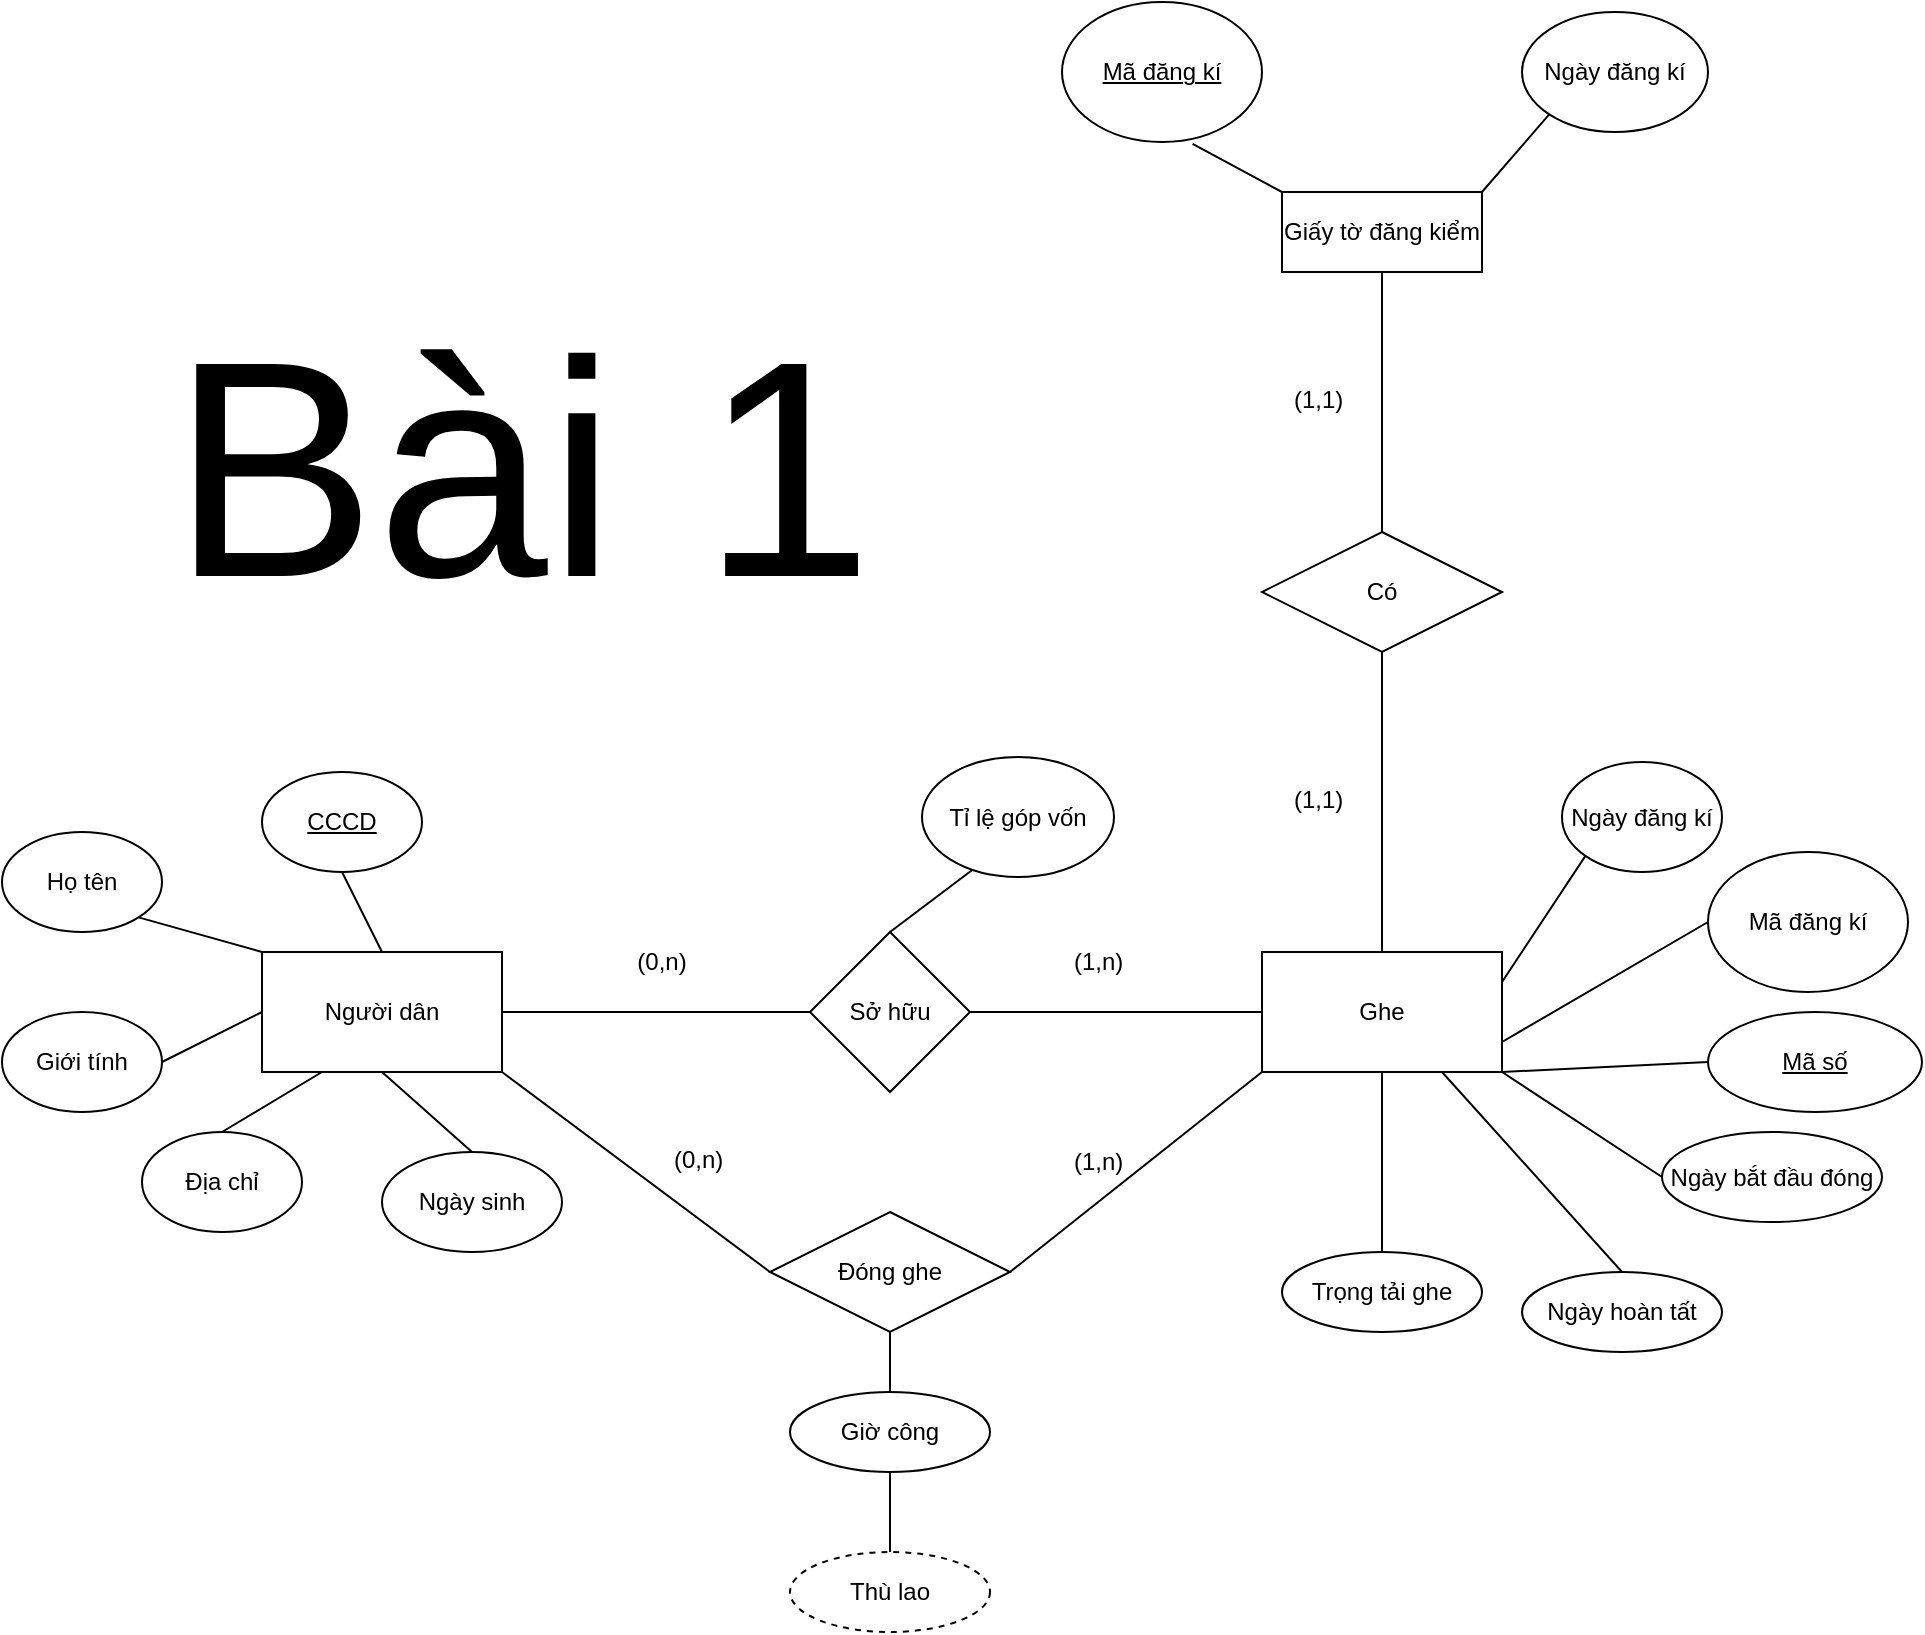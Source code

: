 <mxfile version="26.1.0" pages="3">
  <diagram name="Trang-1" id="PmQchE1zpCrBRCnB8a0Q">
    <mxGraphModel dx="2212" dy="2007" grid="1" gridSize="10" guides="1" tooltips="1" connect="1" arrows="1" fold="1" page="1" pageScale="1" pageWidth="827" pageHeight="1169" math="0" shadow="0">
      <root>
        <mxCell id="0" />
        <mxCell id="1" parent="0" />
        <mxCell id="zlSav1S6RH9fUCJDbTSG-1" value="Người dân" style="rounded=0;whiteSpace=wrap;html=1;" parent="1" vertex="1">
          <mxGeometry x="100" y="100" width="120" height="60" as="geometry" />
        </mxCell>
        <mxCell id="zlSav1S6RH9fUCJDbTSG-2" value="Ghe" style="rounded=0;whiteSpace=wrap;html=1;" parent="1" vertex="1">
          <mxGeometry x="600" y="100" width="120" height="60" as="geometry" />
        </mxCell>
        <mxCell id="zlSav1S6RH9fUCJDbTSG-3" value="Sở hữu" style="rhombus;whiteSpace=wrap;html=1;" parent="1" vertex="1">
          <mxGeometry x="374" y="90" width="80" height="80" as="geometry" />
        </mxCell>
        <mxCell id="zlSav1S6RH9fUCJDbTSG-4" value="" style="endArrow=none;html=1;rounded=0;exitX=1;exitY=0.5;exitDx=0;exitDy=0;entryX=0;entryY=0.5;entryDx=0;entryDy=0;" parent="1" source="zlSav1S6RH9fUCJDbTSG-1" target="zlSav1S6RH9fUCJDbTSG-3" edge="1">
          <mxGeometry width="50" height="50" relative="1" as="geometry">
            <mxPoint x="390" y="390" as="sourcePoint" />
            <mxPoint x="440" y="340" as="targetPoint" />
            <Array as="points">
              <mxPoint x="300" y="130" />
            </Array>
          </mxGeometry>
        </mxCell>
        <mxCell id="zlSav1S6RH9fUCJDbTSG-5" value="" style="endArrow=none;html=1;rounded=0;exitX=1;exitY=0.5;exitDx=0;exitDy=0;entryX=0;entryY=0.5;entryDx=0;entryDy=0;" parent="1" source="zlSav1S6RH9fUCJDbTSG-3" target="zlSav1S6RH9fUCJDbTSG-2" edge="1">
          <mxGeometry width="50" height="50" relative="1" as="geometry">
            <mxPoint x="390" y="390" as="sourcePoint" />
            <mxPoint x="440" y="340" as="targetPoint" />
          </mxGeometry>
        </mxCell>
        <mxCell id="zlSav1S6RH9fUCJDbTSG-6" value="(0,n)" style="text;html=1;align=center;verticalAlign=middle;whiteSpace=wrap;rounded=0;" parent="1" vertex="1">
          <mxGeometry x="270" y="90" width="60" height="30" as="geometry" />
        </mxCell>
        <mxCell id="zlSav1S6RH9fUCJDbTSG-7" value="(1,n)" style="text;strokeColor=none;fillColor=none;align=left;verticalAlign=middle;spacingLeft=4;spacingRight=4;overflow=hidden;points=[[0,0.5],[1,0.5]];portConstraint=eastwest;rotatable=0;whiteSpace=wrap;html=1;" parent="1" vertex="1">
          <mxGeometry x="500" y="90" width="40" height="30" as="geometry" />
        </mxCell>
        <mxCell id="Y2AUSc4ktDefk7IcJ-rY-1" value="Tỉ lệ góp vốn" style="ellipse;whiteSpace=wrap;html=1;" vertex="1" parent="1">
          <mxGeometry x="430" y="2.5" width="96" height="60" as="geometry" />
        </mxCell>
        <mxCell id="Y2AUSc4ktDefk7IcJ-rY-2" value="" style="endArrow=none;html=1;rounded=0;exitX=0.5;exitY=0;exitDx=0;exitDy=0;entryX=0.26;entryY=0.944;entryDx=0;entryDy=0;entryPerimeter=0;" edge="1" parent="1" source="zlSav1S6RH9fUCJDbTSG-3" target="Y2AUSc4ktDefk7IcJ-rY-1">
          <mxGeometry width="50" height="50" relative="1" as="geometry">
            <mxPoint x="390" y="190" as="sourcePoint" />
            <mxPoint x="440" y="140" as="targetPoint" />
          </mxGeometry>
        </mxCell>
        <mxCell id="Y2AUSc4ktDefk7IcJ-rY-3" value="&lt;u&gt;CCCD&lt;/u&gt;" style="ellipse;whiteSpace=wrap;html=1;" vertex="1" parent="1">
          <mxGeometry x="100" y="10" width="80" height="50" as="geometry" />
        </mxCell>
        <mxCell id="Y2AUSc4ktDefk7IcJ-rY-4" value="Họ tên" style="ellipse;whiteSpace=wrap;html=1;" vertex="1" parent="1">
          <mxGeometry x="-30" y="40" width="80" height="50" as="geometry" />
        </mxCell>
        <mxCell id="Y2AUSc4ktDefk7IcJ-rY-5" value="Giới tính" style="ellipse;whiteSpace=wrap;html=1;" vertex="1" parent="1">
          <mxGeometry x="-30" y="130" width="80" height="50" as="geometry" />
        </mxCell>
        <mxCell id="Y2AUSc4ktDefk7IcJ-rY-6" value="Địa chỉ" style="ellipse;whiteSpace=wrap;html=1;" vertex="1" parent="1">
          <mxGeometry x="40" y="190" width="80" height="50" as="geometry" />
        </mxCell>
        <mxCell id="Y2AUSc4ktDefk7IcJ-rY-7" value="Ngày sinh" style="ellipse;whiteSpace=wrap;html=1;" vertex="1" parent="1">
          <mxGeometry x="160" y="200" width="90" height="50" as="geometry" />
        </mxCell>
        <mxCell id="Y2AUSc4ktDefk7IcJ-rY-11" value="" style="endArrow=none;html=1;rounded=0;exitX=0.5;exitY=0;exitDx=0;exitDy=0;entryX=0.5;entryY=1;entryDx=0;entryDy=0;" edge="1" parent="1" source="Y2AUSc4ktDefk7IcJ-rY-7" target="zlSav1S6RH9fUCJDbTSG-1">
          <mxGeometry width="50" height="50" relative="1" as="geometry">
            <mxPoint x="390" y="190" as="sourcePoint" />
            <mxPoint x="440" y="140" as="targetPoint" />
          </mxGeometry>
        </mxCell>
        <mxCell id="Y2AUSc4ktDefk7IcJ-rY-12" value="" style="endArrow=none;html=1;rounded=0;exitX=0.5;exitY=0;exitDx=0;exitDy=0;entryX=0.25;entryY=1;entryDx=0;entryDy=0;" edge="1" parent="1" source="Y2AUSc4ktDefk7IcJ-rY-6" target="zlSav1S6RH9fUCJDbTSG-1">
          <mxGeometry width="50" height="50" relative="1" as="geometry">
            <mxPoint x="390" y="190" as="sourcePoint" />
            <mxPoint x="440" y="140" as="targetPoint" />
          </mxGeometry>
        </mxCell>
        <mxCell id="Y2AUSc4ktDefk7IcJ-rY-13" value="" style="endArrow=none;html=1;rounded=0;exitX=1;exitY=0.5;exitDx=0;exitDy=0;entryX=0;entryY=0.5;entryDx=0;entryDy=0;" edge="1" parent="1" source="Y2AUSc4ktDefk7IcJ-rY-5" target="zlSav1S6RH9fUCJDbTSG-1">
          <mxGeometry width="50" height="50" relative="1" as="geometry">
            <mxPoint x="390" y="190" as="sourcePoint" />
            <mxPoint x="440" y="140" as="targetPoint" />
          </mxGeometry>
        </mxCell>
        <mxCell id="Y2AUSc4ktDefk7IcJ-rY-14" value="" style="endArrow=none;html=1;rounded=0;exitX=1;exitY=1;exitDx=0;exitDy=0;entryX=0;entryY=0;entryDx=0;entryDy=0;" edge="1" parent="1" source="Y2AUSc4ktDefk7IcJ-rY-4" target="zlSav1S6RH9fUCJDbTSG-1">
          <mxGeometry width="50" height="50" relative="1" as="geometry">
            <mxPoint x="390" y="190" as="sourcePoint" />
            <mxPoint x="440" y="140" as="targetPoint" />
          </mxGeometry>
        </mxCell>
        <mxCell id="Y2AUSc4ktDefk7IcJ-rY-15" value="" style="endArrow=none;html=1;rounded=0;exitX=0.5;exitY=1;exitDx=0;exitDy=0;entryX=0.5;entryY=0;entryDx=0;entryDy=0;" edge="1" parent="1" source="Y2AUSc4ktDefk7IcJ-rY-3" target="zlSav1S6RH9fUCJDbTSG-1">
          <mxGeometry width="50" height="50" relative="1" as="geometry">
            <mxPoint x="390" y="190" as="sourcePoint" />
            <mxPoint x="440" y="140" as="targetPoint" />
          </mxGeometry>
        </mxCell>
        <mxCell id="Y2AUSc4ktDefk7IcJ-rY-18" value="" style="endArrow=none;html=1;rounded=0;exitX=0.5;exitY=0;exitDx=0;exitDy=0;" edge="1" parent="1" source="zlSav1S6RH9fUCJDbTSG-2">
          <mxGeometry width="50" height="50" relative="1" as="geometry">
            <mxPoint x="370" y="100" as="sourcePoint" />
            <mxPoint x="660" y="-70" as="targetPoint" />
            <Array as="points" />
          </mxGeometry>
        </mxCell>
        <mxCell id="Y2AUSc4ktDefk7IcJ-rY-19" value="Mã đăng kí" style="ellipse;whiteSpace=wrap;html=1;" vertex="1" parent="1">
          <mxGeometry x="823" y="50" width="100" height="70" as="geometry" />
        </mxCell>
        <mxCell id="Y2AUSc4ktDefk7IcJ-rY-20" value="" style="endArrow=none;html=1;rounded=0;entryX=0;entryY=0.5;entryDx=0;entryDy=0;exitX=1;exitY=0.75;exitDx=0;exitDy=0;" edge="1" parent="1" source="zlSav1S6RH9fUCJDbTSG-2" target="Y2AUSc4ktDefk7IcJ-rY-19">
          <mxGeometry width="50" height="50" relative="1" as="geometry">
            <mxPoint x="710" y="-130" as="sourcePoint" />
            <mxPoint x="420" y="50" as="targetPoint" />
          </mxGeometry>
        </mxCell>
        <mxCell id="Y2AUSc4ktDefk7IcJ-rY-21" value="Ngày đăng kí" style="ellipse;whiteSpace=wrap;html=1;" vertex="1" parent="1">
          <mxGeometry x="750" y="5" width="80" height="55" as="geometry" />
        </mxCell>
        <mxCell id="Y2AUSc4ktDefk7IcJ-rY-22" value="" style="endArrow=none;html=1;rounded=0;exitX=0;exitY=1;exitDx=0;exitDy=0;entryX=1;entryY=0.25;entryDx=0;entryDy=0;" edge="1" parent="1" source="Y2AUSc4ktDefk7IcJ-rY-21" target="zlSav1S6RH9fUCJDbTSG-2">
          <mxGeometry width="50" height="50" relative="1" as="geometry">
            <mxPoint x="370" y="100" as="sourcePoint" />
            <mxPoint x="685.5" y="-153.34" as="targetPoint" />
          </mxGeometry>
        </mxCell>
        <mxCell id="Y2AUSc4ktDefk7IcJ-rY-23" value="Có" style="shape=rhombus;perimeter=rhombusPerimeter;whiteSpace=wrap;html=1;align=center;" vertex="1" parent="1">
          <mxGeometry x="600" y="-110" width="120" height="60" as="geometry" />
        </mxCell>
        <mxCell id="Y2AUSc4ktDefk7IcJ-rY-24" value="Giấy tờ đăng kiểm" style="whiteSpace=wrap;html=1;align=center;" vertex="1" parent="1">
          <mxGeometry x="610" y="-280" width="100" height="40" as="geometry" />
        </mxCell>
        <mxCell id="Y2AUSc4ktDefk7IcJ-rY-25" value="" style="endArrow=none;html=1;rounded=0;entryX=0.5;entryY=0;entryDx=0;entryDy=0;exitX=0.5;exitY=1;exitDx=0;exitDy=0;" edge="1" parent="1" source="Y2AUSc4ktDefk7IcJ-rY-24" target="Y2AUSc4ktDefk7IcJ-rY-23">
          <mxGeometry relative="1" as="geometry">
            <mxPoint x="580" y="-180" as="sourcePoint" />
            <mxPoint x="740" y="-180" as="targetPoint" />
          </mxGeometry>
        </mxCell>
        <mxCell id="Y2AUSc4ktDefk7IcJ-rY-26" value="(1,1)&lt;div&gt;&lt;br&gt;&lt;/div&gt;" style="text;strokeColor=none;fillColor=none;spacingLeft=4;spacingRight=4;overflow=hidden;rotatable=0;points=[[0,0.5],[1,0.5]];portConstraint=eastwest;fontSize=12;whiteSpace=wrap;html=1;" vertex="1" parent="1">
          <mxGeometry x="610" y="10" width="40" height="30" as="geometry" />
        </mxCell>
        <mxCell id="Y2AUSc4ktDefk7IcJ-rY-27" value="(1,1)&lt;div&gt;&lt;br&gt;&lt;/div&gt;" style="text;strokeColor=none;fillColor=none;spacingLeft=4;spacingRight=4;overflow=hidden;rotatable=0;points=[[0,0.5],[1,0.5]];portConstraint=eastwest;fontSize=12;whiteSpace=wrap;html=1;" vertex="1" parent="1">
          <mxGeometry x="610" y="-190" width="40" height="30" as="geometry" />
        </mxCell>
        <mxCell id="Y2AUSc4ktDefk7IcJ-rY-28" value="Ngày đăng kí" style="ellipse;whiteSpace=wrap;html=1;" vertex="1" parent="1">
          <mxGeometry x="730" y="-370" width="93" height="60" as="geometry" />
        </mxCell>
        <mxCell id="Y2AUSc4ktDefk7IcJ-rY-29" value="&lt;u&gt;Mã đăng kí&lt;/u&gt;" style="ellipse;whiteSpace=wrap;html=1;" vertex="1" parent="1">
          <mxGeometry x="500" y="-375" width="100" height="70" as="geometry" />
        </mxCell>
        <mxCell id="Y2AUSc4ktDefk7IcJ-rY-30" value="" style="endArrow=none;html=1;rounded=0;exitX=0.653;exitY=1.014;exitDx=0;exitDy=0;exitPerimeter=0;entryX=0;entryY=0;entryDx=0;entryDy=0;" edge="1" parent="1" source="Y2AUSc4ktDefk7IcJ-rY-29" target="Y2AUSc4ktDefk7IcJ-rY-24">
          <mxGeometry relative="1" as="geometry">
            <mxPoint x="310" y="-30" as="sourcePoint" />
            <mxPoint x="470" y="-30" as="targetPoint" />
          </mxGeometry>
        </mxCell>
        <mxCell id="Y2AUSc4ktDefk7IcJ-rY-31" value="" style="endArrow=none;html=1;rounded=0;exitX=0;exitY=1;exitDx=0;exitDy=0;entryX=1;entryY=0;entryDx=0;entryDy=0;" edge="1" parent="1" source="Y2AUSc4ktDefk7IcJ-rY-28" target="Y2AUSc4ktDefk7IcJ-rY-24">
          <mxGeometry relative="1" as="geometry">
            <mxPoint x="310" y="-30" as="sourcePoint" />
            <mxPoint x="470" y="-30" as="targetPoint" />
          </mxGeometry>
        </mxCell>
        <mxCell id="Y2AUSc4ktDefk7IcJ-rY-32" value="Mã số" style="ellipse;whiteSpace=wrap;html=1;align=center;fontStyle=4;" vertex="1" parent="1">
          <mxGeometry x="823" y="130" width="107" height="50" as="geometry" />
        </mxCell>
        <mxCell id="Y2AUSc4ktDefk7IcJ-rY-33" value="" style="endArrow=none;html=1;rounded=0;exitX=1;exitY=1;exitDx=0;exitDy=0;entryX=0;entryY=0.5;entryDx=0;entryDy=0;" edge="1" parent="1" source="zlSav1S6RH9fUCJDbTSG-2" target="Y2AUSc4ktDefk7IcJ-rY-32">
          <mxGeometry relative="1" as="geometry">
            <mxPoint x="310" y="-30" as="sourcePoint" />
            <mxPoint x="470" y="-30" as="targetPoint" />
          </mxGeometry>
        </mxCell>
        <mxCell id="Y2AUSc4ktDefk7IcJ-rY-38" value="Trọng tải ghe" style="ellipse;whiteSpace=wrap;html=1;align=center;" vertex="1" parent="1">
          <mxGeometry x="610" y="250" width="100" height="40" as="geometry" />
        </mxCell>
        <mxCell id="Y2AUSc4ktDefk7IcJ-rY-39" value="Ngày hoàn tất" style="ellipse;whiteSpace=wrap;html=1;align=center;" vertex="1" parent="1">
          <mxGeometry x="730" y="260" width="100" height="40" as="geometry" />
        </mxCell>
        <mxCell id="Y2AUSc4ktDefk7IcJ-rY-40" value="Ngày bắt đầu đóng" style="ellipse;whiteSpace=wrap;html=1;align=center;" vertex="1" parent="1">
          <mxGeometry x="800" y="190" width="110" height="45" as="geometry" />
        </mxCell>
        <mxCell id="Y2AUSc4ktDefk7IcJ-rY-41" value="" style="endArrow=none;html=1;rounded=0;entryX=0.5;entryY=0;entryDx=0;entryDy=0;exitX=0.5;exitY=1;exitDx=0;exitDy=0;" edge="1" parent="1" source="zlSav1S6RH9fUCJDbTSG-2" target="Y2AUSc4ktDefk7IcJ-rY-38">
          <mxGeometry relative="1" as="geometry">
            <mxPoint x="310" y="-30" as="sourcePoint" />
            <mxPoint x="470" y="-30" as="targetPoint" />
          </mxGeometry>
        </mxCell>
        <mxCell id="Y2AUSc4ktDefk7IcJ-rY-44" value="" style="endArrow=none;html=1;rounded=0;entryX=0.5;entryY=0;entryDx=0;entryDy=0;exitX=0.75;exitY=1;exitDx=0;exitDy=0;" edge="1" parent="1" source="zlSav1S6RH9fUCJDbTSG-2" target="Y2AUSc4ktDefk7IcJ-rY-39">
          <mxGeometry relative="1" as="geometry">
            <mxPoint x="310" y="-30" as="sourcePoint" />
            <mxPoint x="470" y="-30" as="targetPoint" />
          </mxGeometry>
        </mxCell>
        <mxCell id="Y2AUSc4ktDefk7IcJ-rY-45" value="" style="endArrow=none;html=1;rounded=0;entryX=0;entryY=0.5;entryDx=0;entryDy=0;exitX=1;exitY=1;exitDx=0;exitDy=0;" edge="1" parent="1" source="zlSav1S6RH9fUCJDbTSG-2" target="Y2AUSc4ktDefk7IcJ-rY-40">
          <mxGeometry relative="1" as="geometry">
            <mxPoint x="310" y="-30" as="sourcePoint" />
            <mxPoint x="470" y="-30" as="targetPoint" />
          </mxGeometry>
        </mxCell>
        <mxCell id="Y2AUSc4ktDefk7IcJ-rY-46" value="Đóng ghe" style="shape=rhombus;perimeter=rhombusPerimeter;whiteSpace=wrap;html=1;align=center;" vertex="1" parent="1">
          <mxGeometry x="354" y="230" width="120" height="60" as="geometry" />
        </mxCell>
        <mxCell id="Y2AUSc4ktDefk7IcJ-rY-47" value="" style="endArrow=none;html=1;rounded=0;exitX=1;exitY=1;exitDx=0;exitDy=0;entryX=0;entryY=0.5;entryDx=0;entryDy=0;" edge="1" parent="1" source="zlSav1S6RH9fUCJDbTSG-1" target="Y2AUSc4ktDefk7IcJ-rY-46">
          <mxGeometry relative="1" as="geometry">
            <mxPoint x="310" y="170" as="sourcePoint" />
            <mxPoint x="350" y="250" as="targetPoint" />
          </mxGeometry>
        </mxCell>
        <mxCell id="Y2AUSc4ktDefk7IcJ-rY-48" value="" style="endArrow=none;html=1;rounded=0;exitX=0;exitY=1;exitDx=0;exitDy=0;entryX=1;entryY=0.5;entryDx=0;entryDy=0;" edge="1" parent="1" source="zlSav1S6RH9fUCJDbTSG-2" target="Y2AUSc4ktDefk7IcJ-rY-46">
          <mxGeometry relative="1" as="geometry">
            <mxPoint x="310" y="170" as="sourcePoint" />
            <mxPoint x="470" y="170" as="targetPoint" />
          </mxGeometry>
        </mxCell>
        <mxCell id="Y2AUSc4ktDefk7IcJ-rY-49" value="(0,n)" style="text;strokeColor=none;fillColor=none;spacingLeft=4;spacingRight=4;overflow=hidden;rotatable=0;points=[[0,0.5],[1,0.5]];portConstraint=eastwest;fontSize=12;whiteSpace=wrap;html=1;" vertex="1" parent="1">
          <mxGeometry x="300" y="190" width="40" height="30" as="geometry" />
        </mxCell>
        <mxCell id="Y2AUSc4ktDefk7IcJ-rY-50" value="(1,n)" style="text;strokeColor=none;fillColor=none;align=left;verticalAlign=middle;spacingLeft=4;spacingRight=4;overflow=hidden;points=[[0,0.5],[1,0.5]];portConstraint=eastwest;rotatable=0;whiteSpace=wrap;html=1;" vertex="1" parent="1">
          <mxGeometry x="500" y="190" width="40" height="30" as="geometry" />
        </mxCell>
        <mxCell id="Y2AUSc4ktDefk7IcJ-rY-51" value="Giờ công" style="ellipse;whiteSpace=wrap;html=1;align=center;" vertex="1" parent="1">
          <mxGeometry x="364" y="320" width="100" height="40" as="geometry" />
        </mxCell>
        <mxCell id="Y2AUSc4ktDefk7IcJ-rY-52" value="Thù lao" style="ellipse;whiteSpace=wrap;html=1;align=center;dashed=1;" vertex="1" parent="1">
          <mxGeometry x="364" y="400" width="100" height="40" as="geometry" />
        </mxCell>
        <mxCell id="Y2AUSc4ktDefk7IcJ-rY-55" value="" style="endArrow=none;html=1;rounded=0;exitX=0.5;exitY=0;exitDx=0;exitDy=0;entryX=0.5;entryY=1;entryDx=0;entryDy=0;" edge="1" parent="1" source="Y2AUSc4ktDefk7IcJ-rY-51" target="Y2AUSc4ktDefk7IcJ-rY-46">
          <mxGeometry relative="1" as="geometry">
            <mxPoint x="310" y="170" as="sourcePoint" />
            <mxPoint x="470" y="170" as="targetPoint" />
          </mxGeometry>
        </mxCell>
        <mxCell id="Y2AUSc4ktDefk7IcJ-rY-56" value="" style="endArrow=none;html=1;rounded=0;exitX=0.5;exitY=0;exitDx=0;exitDy=0;entryX=0.5;entryY=1;entryDx=0;entryDy=0;" edge="1" parent="1" source="Y2AUSc4ktDefk7IcJ-rY-52" target="Y2AUSc4ktDefk7IcJ-rY-51">
          <mxGeometry relative="1" as="geometry">
            <mxPoint x="350" y="340" as="sourcePoint" />
            <mxPoint x="424" y="300" as="targetPoint" />
          </mxGeometry>
        </mxCell>
        <mxCell id="Y2AUSc4ktDefk7IcJ-rY-57" value="&lt;font style=&quot;font-size: 154px;&quot;&gt;Bài 1&lt;/font&gt;" style="text;strokeColor=none;fillColor=none;spacingLeft=4;spacingRight=4;overflow=hidden;rotatable=0;points=[[0,0.5],[1,0.5]];portConstraint=eastwest;fontSize=12;whiteSpace=wrap;html=1;align=center;" vertex="1" parent="1">
          <mxGeometry x="40" y="-240" width="380" height="225" as="geometry" />
        </mxCell>
      </root>
    </mxGraphModel>
  </diagram>
  <diagram id="57cGxUQqDBppdS14WyBk" name="Trang-2">
    <mxGraphModel dx="2508" dy="1017" grid="1" gridSize="10" guides="1" tooltips="1" connect="1" arrows="1" fold="1" page="1" pageScale="1" pageWidth="827" pageHeight="1169" math="0" shadow="0">
      <root>
        <mxCell id="0" />
        <mxCell id="1" parent="0" />
        <mxCell id="91CYWaT7WD4N-MGrGYJq-1" value="&lt;font style=&quot;font-size: 154px;&quot;&gt;Bài 2&lt;/font&gt;&lt;div&gt;&lt;font style=&quot;font-size: 154px;&quot;&gt;&lt;br&gt;&lt;/font&gt;&lt;/div&gt;" style="text;strokeColor=none;fillColor=none;spacingLeft=4;spacingRight=4;overflow=hidden;rotatable=0;points=[[0,0.5],[1,0.5]];portConstraint=eastwest;fontSize=12;whiteSpace=wrap;html=1;align=center;" vertex="1" parent="1">
          <mxGeometry x="70" y="205" width="380" height="225" as="geometry" />
        </mxCell>
        <mxCell id="91CYWaT7WD4N-MGrGYJq-2" value="Chuyên khoa" style="whiteSpace=wrap;html=1;align=center;" vertex="1" parent="1">
          <mxGeometry x="70" y="530" width="100" height="40" as="geometry" />
        </mxCell>
        <mxCell id="91CYWaT7WD4N-MGrGYJq-5" value="Mã" style="ellipse;whiteSpace=wrap;html=1;align=center;fontStyle=4;" vertex="1" parent="1">
          <mxGeometry x="90" y="430" width="100" height="40" as="geometry" />
        </mxCell>
        <mxCell id="91CYWaT7WD4N-MGrGYJq-7" value="Tên chuyên khoa" style="ellipse;whiteSpace=wrap;html=1;align=center;" vertex="1" parent="1">
          <mxGeometry x="-50" y="490" width="100" height="40" as="geometry" />
        </mxCell>
        <mxCell id="91CYWaT7WD4N-MGrGYJq-8" value="" style="endArrow=none;html=1;rounded=0;entryX=0;entryY=0;entryDx=0;entryDy=0;exitX=1;exitY=0.5;exitDx=0;exitDy=0;" edge="1" parent="1" source="91CYWaT7WD4N-MGrGYJq-7" target="91CYWaT7WD4N-MGrGYJq-2">
          <mxGeometry relative="1" as="geometry">
            <mxPoint x="330" y="560" as="sourcePoint" />
            <mxPoint x="490" y="560" as="targetPoint" />
          </mxGeometry>
        </mxCell>
        <mxCell id="91CYWaT7WD4N-MGrGYJq-9" value="" style="endArrow=none;html=1;rounded=0;exitX=0.5;exitY=1;exitDx=0;exitDy=0;entryX=0.5;entryY=0;entryDx=0;entryDy=0;" edge="1" parent="1" source="91CYWaT7WD4N-MGrGYJq-5" target="91CYWaT7WD4N-MGrGYJq-2">
          <mxGeometry relative="1" as="geometry">
            <mxPoint x="330" y="560" as="sourcePoint" />
            <mxPoint x="490" y="560" as="targetPoint" />
          </mxGeometry>
        </mxCell>
        <mxCell id="91CYWaT7WD4N-MGrGYJq-10" value="" style="endArrow=none;html=1;rounded=0;exitX=1;exitY=0;exitDx=0;exitDy=0;entryX=0;entryY=1;entryDx=0;entryDy=0;" edge="1" parent="1" source="91CYWaT7WD4N-MGrGYJq-6" target="91CYWaT7WD4N-MGrGYJq-2">
          <mxGeometry relative="1" as="geometry">
            <mxPoint x="330" y="560" as="sourcePoint" />
            <mxPoint x="490" y="560" as="targetPoint" />
          </mxGeometry>
        </mxCell>
        <mxCell id="91CYWaT7WD4N-MGrGYJq-11" value="Làm việc" style="shape=rhombus;perimeter=rhombusPerimeter;whiteSpace=wrap;html=1;align=center;" vertex="1" parent="1">
          <mxGeometry x="310" y="520" width="120" height="60" as="geometry" />
        </mxCell>
        <mxCell id="91CYWaT7WD4N-MGrGYJq-12" value="Bác sĩ" style="whiteSpace=wrap;html=1;align=center;" vertex="1" parent="1">
          <mxGeometry x="560" y="530" width="100" height="40" as="geometry" />
        </mxCell>
        <mxCell id="91CYWaT7WD4N-MGrGYJq-13" value="" style="endArrow=none;html=1;rounded=0;exitX=1;exitY=0.5;exitDx=0;exitDy=0;entryX=0;entryY=0.5;entryDx=0;entryDy=0;" edge="1" parent="1" source="91CYWaT7WD4N-MGrGYJq-2" target="91CYWaT7WD4N-MGrGYJq-11">
          <mxGeometry relative="1" as="geometry">
            <mxPoint x="330" y="560" as="sourcePoint" />
            <mxPoint x="490" y="560" as="targetPoint" />
          </mxGeometry>
        </mxCell>
        <mxCell id="91CYWaT7WD4N-MGrGYJq-14" value="" style="endArrow=none;html=1;rounded=0;exitX=1;exitY=0.5;exitDx=0;exitDy=0;entryX=0;entryY=0.5;entryDx=0;entryDy=0;" edge="1" parent="1" source="91CYWaT7WD4N-MGrGYJq-11" target="91CYWaT7WD4N-MGrGYJq-12">
          <mxGeometry relative="1" as="geometry">
            <mxPoint x="330" y="560" as="sourcePoint" />
            <mxPoint x="490" y="560" as="targetPoint" />
          </mxGeometry>
        </mxCell>
        <mxCell id="91CYWaT7WD4N-MGrGYJq-15" value="(1,1)&lt;div&gt;&lt;br&gt;&lt;/div&gt;" style="text;strokeColor=none;fillColor=none;spacingLeft=4;spacingRight=4;overflow=hidden;rotatable=0;points=[[0,0.5],[1,0.5]];portConstraint=eastwest;fontSize=12;whiteSpace=wrap;html=1;" vertex="1" parent="1">
          <mxGeometry x="220" y="520" width="40" height="30" as="geometry" />
        </mxCell>
        <mxCell id="91CYWaT7WD4N-MGrGYJq-16" value="(1,n)" style="text;strokeColor=none;fillColor=none;spacingLeft=4;spacingRight=4;overflow=hidden;rotatable=0;points=[[0,0.5],[1,0.5]];portConstraint=eastwest;fontSize=12;whiteSpace=wrap;html=1;" vertex="1" parent="1">
          <mxGeometry x="470" y="520" width="40" height="30" as="geometry" />
        </mxCell>
        <mxCell id="91CYWaT7WD4N-MGrGYJq-17" value="Mã bác sĩ" style="ellipse;whiteSpace=wrap;html=1;align=center;fontStyle=4;" vertex="1" parent="1">
          <mxGeometry x="530" y="420" width="100" height="40" as="geometry" />
        </mxCell>
        <mxCell id="91CYWaT7WD4N-MGrGYJq-18" value="Bác sĩ trưởng" style="ellipse;whiteSpace=wrap;html=1;align=center;" vertex="1" parent="1">
          <mxGeometry x="420" y="440" width="100" height="40" as="geometry" />
        </mxCell>
        <mxCell id="91CYWaT7WD4N-MGrGYJq-19" value="Số năm thăm niên" style="ellipse;whiteSpace=wrap;html=1;align=center;" vertex="1" parent="1">
          <mxGeometry x="725" y="580" width="110" height="40" as="geometry" />
        </mxCell>
        <mxCell id="91CYWaT7WD4N-MGrGYJq-20" value="Năm bắt đầu làm" style="ellipse;whiteSpace=wrap;html=1;align=center;" vertex="1" parent="1">
          <mxGeometry x="740" y="515" width="100" height="40" as="geometry" />
        </mxCell>
        <mxCell id="91CYWaT7WD4N-MGrGYJq-21" value="Số điện thoại" style="ellipse;whiteSpace=wrap;html=1;align=center;" vertex="1" parent="1">
          <mxGeometry x="730" y="460" width="100" height="40" as="geometry" />
        </mxCell>
        <mxCell id="91CYWaT7WD4N-MGrGYJq-22" value="Họ tên" style="ellipse;whiteSpace=wrap;html=1;align=center;" vertex="1" parent="1">
          <mxGeometry x="640" y="420" width="100" height="40" as="geometry" />
        </mxCell>
        <mxCell id="91CYWaT7WD4N-MGrGYJq-23" value="" style="ellipse;whiteSpace=wrap;html=1;" vertex="1" parent="1">
          <mxGeometry x="-70" y="590" width="130" height="60" as="geometry" />
        </mxCell>
        <mxCell id="91CYWaT7WD4N-MGrGYJq-6" value="Danh sách các bệnh" style="ellipse;whiteSpace=wrap;html=1;align=center;" vertex="1" parent="1">
          <mxGeometry x="-65" y="595" width="120" height="50" as="geometry" />
        </mxCell>
        <mxCell id="91CYWaT7WD4N-MGrGYJq-24" value="" style="endArrow=none;html=1;rounded=0;entryX=-0.013;entryY=0.333;entryDx=0;entryDy=0;entryPerimeter=0;exitX=1;exitY=0.5;exitDx=0;exitDy=0;" edge="1" parent="1" source="91CYWaT7WD4N-MGrGYJq-12" target="91CYWaT7WD4N-MGrGYJq-20">
          <mxGeometry relative="1" as="geometry">
            <mxPoint x="330" y="560" as="sourcePoint" />
            <mxPoint x="490" y="560" as="targetPoint" />
            <Array as="points" />
          </mxGeometry>
        </mxCell>
        <mxCell id="91CYWaT7WD4N-MGrGYJq-25" value="" style="endArrow=none;html=1;rounded=0;entryX=0;entryY=0.5;entryDx=0;entryDy=0;exitX=1;exitY=0;exitDx=0;exitDy=0;" edge="1" parent="1" source="91CYWaT7WD4N-MGrGYJq-12" target="91CYWaT7WD4N-MGrGYJq-21">
          <mxGeometry relative="1" as="geometry">
            <mxPoint x="330" y="560" as="sourcePoint" />
            <mxPoint x="490" y="560" as="targetPoint" />
          </mxGeometry>
        </mxCell>
        <mxCell id="91CYWaT7WD4N-MGrGYJq-26" value="" style="endArrow=none;html=1;rounded=0;entryX=0;entryY=1;entryDx=0;entryDy=0;exitX=0.75;exitY=0;exitDx=0;exitDy=0;" edge="1" parent="1" source="91CYWaT7WD4N-MGrGYJq-12" target="91CYWaT7WD4N-MGrGYJq-22">
          <mxGeometry relative="1" as="geometry">
            <mxPoint x="330" y="560" as="sourcePoint" />
            <mxPoint x="490" y="560" as="targetPoint" />
          </mxGeometry>
        </mxCell>
        <mxCell id="91CYWaT7WD4N-MGrGYJq-27" value="" style="endArrow=none;html=1;rounded=0;entryX=0.5;entryY=1;entryDx=0;entryDy=0;" edge="1" parent="1" source="91CYWaT7WD4N-MGrGYJq-12" target="91CYWaT7WD4N-MGrGYJq-17">
          <mxGeometry relative="1" as="geometry">
            <mxPoint x="330" y="560" as="sourcePoint" />
            <mxPoint x="490" y="560" as="targetPoint" />
          </mxGeometry>
        </mxCell>
        <mxCell id="91CYWaT7WD4N-MGrGYJq-28" value="" style="endArrow=none;html=1;rounded=0;entryX=0.5;entryY=1;entryDx=0;entryDy=0;exitX=0;exitY=0;exitDx=0;exitDy=0;" edge="1" parent="1" source="91CYWaT7WD4N-MGrGYJq-12" target="91CYWaT7WD4N-MGrGYJq-18">
          <mxGeometry relative="1" as="geometry">
            <mxPoint x="330" y="560" as="sourcePoint" />
            <mxPoint x="490" y="560" as="targetPoint" />
          </mxGeometry>
        </mxCell>
        <mxCell id="91CYWaT7WD4N-MGrGYJq-29" value="" style="endArrow=none;html=1;rounded=0;entryX=0.23;entryY=0.108;entryDx=0;entryDy=0;entryPerimeter=0;exitX=1;exitY=1;exitDx=0;exitDy=0;" edge="1" parent="1" source="91CYWaT7WD4N-MGrGYJq-12" target="91CYWaT7WD4N-MGrGYJq-19">
          <mxGeometry relative="1" as="geometry">
            <mxPoint x="330" y="560" as="sourcePoint" />
            <mxPoint x="490" y="560" as="targetPoint" />
          </mxGeometry>
        </mxCell>
        <mxCell id="91CYWaT7WD4N-MGrGYJq-30" value="Bệnh nhân" style="whiteSpace=wrap;html=1;align=center;" vertex="1" parent="1">
          <mxGeometry x="90" y="830" width="100" height="40" as="geometry" />
        </mxCell>
        <mxCell id="91CYWaT7WD4N-MGrGYJq-31" value="Mã hồ sơ bệnh nhân" style="ellipse;whiteSpace=wrap;html=1;align=center;fontStyle=4;" vertex="1" parent="1">
          <mxGeometry x="40" y="730" width="120" height="60" as="geometry" />
        </mxCell>
        <mxCell id="91CYWaT7WD4N-MGrGYJq-32" value="Giới tính" style="ellipse;whiteSpace=wrap;html=1;align=center;" vertex="1" parent="1">
          <mxGeometry x="-90" y="900" width="100" height="40" as="geometry" />
        </mxCell>
        <mxCell id="91CYWaT7WD4N-MGrGYJq-33" value="Ngày sinh" style="ellipse;whiteSpace=wrap;html=1;align=center;" vertex="1" parent="1">
          <mxGeometry x="-120" y="840" width="100" height="40" as="geometry" />
        </mxCell>
        <mxCell id="91CYWaT7WD4N-MGrGYJq-34" value="Họ tên" style="ellipse;whiteSpace=wrap;html=1;align=center;" vertex="1" parent="1">
          <mxGeometry x="-70" y="780" width="100" height="40" as="geometry" />
        </mxCell>
        <mxCell id="91CYWaT7WD4N-MGrGYJq-36" value="Địa chỉ" style="ellipse;whiteSpace=wrap;html=1;align=center;" vertex="1" parent="1">
          <mxGeometry x="30" y="930" width="100" height="40" as="geometry" />
        </mxCell>
        <mxCell id="91CYWaT7WD4N-MGrGYJq-37" value="Số điện thoại" style="ellipse;shape=doubleEllipse;margin=3;whiteSpace=wrap;html=1;align=center;" vertex="1" parent="1">
          <mxGeometry x="160" y="940" width="100" height="40" as="geometry" />
        </mxCell>
        <mxCell id="91CYWaT7WD4N-MGrGYJq-38" value="" style="endArrow=none;html=1;rounded=0;entryX=0.5;entryY=0;entryDx=0;entryDy=0;exitX=1;exitY=1;exitDx=0;exitDy=0;" edge="1" parent="1" source="91CYWaT7WD4N-MGrGYJq-30" target="91CYWaT7WD4N-MGrGYJq-37">
          <mxGeometry relative="1" as="geometry">
            <mxPoint x="330" y="760" as="sourcePoint" />
            <mxPoint x="490" y="760" as="targetPoint" />
          </mxGeometry>
        </mxCell>
        <mxCell id="91CYWaT7WD4N-MGrGYJq-39" value="" style="endArrow=none;html=1;rounded=0;exitX=0.5;exitY=0;exitDx=0;exitDy=0;entryX=0.5;entryY=1;entryDx=0;entryDy=0;" edge="1" parent="1" source="91CYWaT7WD4N-MGrGYJq-36" target="91CYWaT7WD4N-MGrGYJq-30">
          <mxGeometry relative="1" as="geometry">
            <mxPoint x="330" y="760" as="sourcePoint" />
            <mxPoint x="490" y="760" as="targetPoint" />
          </mxGeometry>
        </mxCell>
        <mxCell id="91CYWaT7WD4N-MGrGYJq-40" value="" style="endArrow=none;html=1;rounded=0;exitX=1;exitY=0;exitDx=0;exitDy=0;entryX=0;entryY=1;entryDx=0;entryDy=0;" edge="1" parent="1" source="91CYWaT7WD4N-MGrGYJq-32" target="91CYWaT7WD4N-MGrGYJq-30">
          <mxGeometry relative="1" as="geometry">
            <mxPoint x="330" y="760" as="sourcePoint" />
            <mxPoint x="490" y="760" as="targetPoint" />
          </mxGeometry>
        </mxCell>
        <mxCell id="91CYWaT7WD4N-MGrGYJq-41" value="" style="endArrow=none;html=1;rounded=0;exitX=1;exitY=0.5;exitDx=0;exitDy=0;entryX=0;entryY=0.5;entryDx=0;entryDy=0;" edge="1" parent="1" source="91CYWaT7WD4N-MGrGYJq-33" target="91CYWaT7WD4N-MGrGYJq-30">
          <mxGeometry relative="1" as="geometry">
            <mxPoint x="330" y="760" as="sourcePoint" />
            <mxPoint x="490" y="760" as="targetPoint" />
          </mxGeometry>
        </mxCell>
        <mxCell id="91CYWaT7WD4N-MGrGYJq-42" value="" style="endArrow=none;html=1;rounded=0;exitX=1;exitY=1;exitDx=0;exitDy=0;entryX=0;entryY=0;entryDx=0;entryDy=0;" edge="1" parent="1" source="91CYWaT7WD4N-MGrGYJq-34" target="91CYWaT7WD4N-MGrGYJq-30">
          <mxGeometry relative="1" as="geometry">
            <mxPoint x="330" y="760" as="sourcePoint" />
            <mxPoint x="490" y="760" as="targetPoint" />
          </mxGeometry>
        </mxCell>
        <mxCell id="91CYWaT7WD4N-MGrGYJq-43" value="" style="endArrow=none;html=1;rounded=0;exitX=0.5;exitY=1;exitDx=0;exitDy=0;entryX=0.5;entryY=0;entryDx=0;entryDy=0;" edge="1" parent="1" source="91CYWaT7WD4N-MGrGYJq-31" target="91CYWaT7WD4N-MGrGYJq-30">
          <mxGeometry relative="1" as="geometry">
            <mxPoint x="330" y="760" as="sourcePoint" />
            <mxPoint x="490" y="760" as="targetPoint" />
          </mxGeometry>
        </mxCell>
        <mxCell id="91CYWaT7WD4N-MGrGYJq-44" value="Dịch vụ xét nghiệm" style="whiteSpace=wrap;html=1;align=center;" vertex="1" parent="1">
          <mxGeometry x="640" y="990" width="110" height="50" as="geometry" />
        </mxCell>
        <mxCell id="91CYWaT7WD4N-MGrGYJq-45" value="Tên" style="ellipse;whiteSpace=wrap;html=1;align=center;fontStyle=4;" vertex="1" parent="1">
          <mxGeometry x="840" y="1000" width="100" height="40" as="geometry" />
        </mxCell>
        <mxCell id="91CYWaT7WD4N-MGrGYJq-46" value="Mô tả" style="ellipse;whiteSpace=wrap;html=1;align=center;" vertex="1" parent="1">
          <mxGeometry x="740" y="1080" width="100" height="40" as="geometry" />
        </mxCell>
        <mxCell id="91CYWaT7WD4N-MGrGYJq-47" value="Đánh giá" style="ellipse;whiteSpace=wrap;html=1;align=center;" vertex="1" parent="1">
          <mxGeometry x="590" y="1080" width="100" height="40" as="geometry" />
        </mxCell>
        <mxCell id="91CYWaT7WD4N-MGrGYJq-48" value="" style="endArrow=none;html=1;rounded=0;entryX=0.5;entryY=0;entryDx=0;entryDy=0;exitX=0.5;exitY=1;exitDx=0;exitDy=0;" edge="1" parent="1" source="91CYWaT7WD4N-MGrGYJq-44" target="91CYWaT7WD4N-MGrGYJq-47">
          <mxGeometry relative="1" as="geometry">
            <mxPoint x="330" y="760" as="sourcePoint" />
            <mxPoint x="490" y="760" as="targetPoint" />
          </mxGeometry>
        </mxCell>
        <mxCell id="91CYWaT7WD4N-MGrGYJq-49" value="" style="endArrow=none;html=1;rounded=0;entryX=0;entryY=0.5;entryDx=0;entryDy=0;exitX=1;exitY=0.5;exitDx=0;exitDy=0;" edge="1" parent="1" source="91CYWaT7WD4N-MGrGYJq-44" target="91CYWaT7WD4N-MGrGYJq-45">
          <mxGeometry relative="1" as="geometry">
            <mxPoint x="330" y="760" as="sourcePoint" />
            <mxPoint x="490" y="760" as="targetPoint" />
          </mxGeometry>
        </mxCell>
        <mxCell id="91CYWaT7WD4N-MGrGYJq-50" value="" style="endArrow=none;html=1;rounded=0;entryX=0.5;entryY=0;entryDx=0;entryDy=0;exitX=1;exitY=1;exitDx=0;exitDy=0;" edge="1" parent="1" source="91CYWaT7WD4N-MGrGYJq-44" target="91CYWaT7WD4N-MGrGYJq-46">
          <mxGeometry relative="1" as="geometry">
            <mxPoint x="330" y="760" as="sourcePoint" />
            <mxPoint x="490" y="760" as="targetPoint" />
          </mxGeometry>
        </mxCell>
        <mxCell id="91CYWaT7WD4N-MGrGYJq-51" value="" style="endArrow=none;html=1;rounded=0;exitX=1;exitY=0.5;exitDx=0;exitDy=0;entryX=0;entryY=0.5;entryDx=0;entryDy=0;" edge="1" parent="1" source="91CYWaT7WD4N-MGrGYJq-30" target="91CYWaT7WD4N-MGrGYJq-52">
          <mxGeometry relative="1" as="geometry">
            <mxPoint x="350" y="970" as="sourcePoint" />
            <mxPoint x="340" y="930" as="targetPoint" />
          </mxGeometry>
        </mxCell>
        <mxCell id="91CYWaT7WD4N-MGrGYJq-52" value="Thực hiện" style="shape=rhombus;perimeter=rhombusPerimeter;whiteSpace=wrap;html=1;align=center;" vertex="1" parent="1">
          <mxGeometry x="360" y="920" width="120" height="60" as="geometry" />
        </mxCell>
        <mxCell id="91CYWaT7WD4N-MGrGYJq-53" value="" style="endArrow=none;html=1;rounded=0;entryX=0;entryY=0.5;entryDx=0;entryDy=0;exitX=1;exitY=0.5;exitDx=0;exitDy=0;" edge="1" parent="1" source="91CYWaT7WD4N-MGrGYJq-52" target="91CYWaT7WD4N-MGrGYJq-44">
          <mxGeometry relative="1" as="geometry">
            <mxPoint x="330" y="760" as="sourcePoint" />
            <mxPoint x="490" y="760" as="targetPoint" />
          </mxGeometry>
        </mxCell>
        <mxCell id="91CYWaT7WD4N-MGrGYJq-54" value="(1,n)&lt;div&gt;&lt;br&gt;&lt;/div&gt;" style="text;strokeColor=none;fillColor=none;spacingLeft=4;spacingRight=4;overflow=hidden;rotatable=0;points=[[0,0.5],[1,0.5]];portConstraint=eastwest;fontSize=12;whiteSpace=wrap;html=1;" vertex="1" parent="1">
          <mxGeometry x="510" y="970" width="40" height="30" as="geometry" />
        </mxCell>
        <mxCell id="91CYWaT7WD4N-MGrGYJq-55" value="(1,1)&lt;div&gt;&lt;br&gt;&lt;/div&gt;" style="text;strokeColor=none;fillColor=none;spacingLeft=4;spacingRight=4;overflow=hidden;rotatable=0;points=[[0,0.5],[1,0.5]];portConstraint=eastwest;fontSize=12;whiteSpace=wrap;html=1;" vertex="1" parent="1">
          <mxGeometry x="280" y="880" width="40" height="30" as="geometry" />
        </mxCell>
        <mxCell id="91CYWaT7WD4N-MGrGYJq-56" value="Yêu cầu" style="shape=rhombus;perimeter=rhombusPerimeter;whiteSpace=wrap;html=1;align=center;" vertex="1" parent="1">
          <mxGeometry x="707" y="690" width="120" height="60" as="geometry" />
        </mxCell>
        <mxCell id="91CYWaT7WD4N-MGrGYJq-57" value="" style="endArrow=none;html=1;rounded=0;entryX=0;entryY=0.5;entryDx=0;entryDy=0;" edge="1" parent="1" target="91CYWaT7WD4N-MGrGYJq-56">
          <mxGeometry relative="1" as="geometry">
            <mxPoint x="660" y="570" as="sourcePoint" />
            <mxPoint x="490" y="760" as="targetPoint" />
          </mxGeometry>
        </mxCell>
        <mxCell id="91CYWaT7WD4N-MGrGYJq-58" value="" style="endArrow=none;html=1;rounded=0;entryX=1;entryY=0;entryDx=0;entryDy=0;exitX=1;exitY=0.5;exitDx=0;exitDy=0;" edge="1" parent="1" source="91CYWaT7WD4N-MGrGYJq-56" target="91CYWaT7WD4N-MGrGYJq-44">
          <mxGeometry relative="1" as="geometry">
            <mxPoint x="330" y="760" as="sourcePoint" />
            <mxPoint x="490" y="760" as="targetPoint" />
          </mxGeometry>
        </mxCell>
        <mxCell id="91CYWaT7WD4N-MGrGYJq-59" value="(1,1)&lt;div&gt;&lt;br&gt;&lt;/div&gt;" style="text;strokeColor=none;fillColor=none;spacingLeft=4;spacingRight=4;overflow=hidden;rotatable=0;points=[[0,0.5],[1,0.5]];portConstraint=eastwest;fontSize=12;whiteSpace=wrap;html=1;" vertex="1" parent="1">
          <mxGeometry x="690" y="630" width="40" height="30" as="geometry" />
        </mxCell>
        <mxCell id="91CYWaT7WD4N-MGrGYJq-60" value="(1,n)&lt;div&gt;&lt;br&gt;&lt;/div&gt;" style="text;strokeColor=none;fillColor=none;spacingLeft=4;spacingRight=4;overflow=hidden;rotatable=0;points=[[0,0.5],[1,0.5]];portConstraint=eastwest;fontSize=12;whiteSpace=wrap;html=1;" vertex="1" parent="1">
          <mxGeometry x="760" y="870" width="40" height="30" as="geometry" />
        </mxCell>
        <mxCell id="91CYWaT7WD4N-MGrGYJq-61" value="Được khám" style="shape=rhombus;perimeter=rhombusPerimeter;whiteSpace=wrap;html=1;align=center;" vertex="1" parent="1">
          <mxGeometry x="220" y="730" width="120" height="60" as="geometry" />
        </mxCell>
        <mxCell id="91CYWaT7WD4N-MGrGYJq-62" value="Phụ trách" style="shape=rhombus;perimeter=rhombusPerimeter;whiteSpace=wrap;html=1;align=center;" vertex="1" parent="1">
          <mxGeometry x="430" y="610" width="120" height="60" as="geometry" />
        </mxCell>
        <mxCell id="91CYWaT7WD4N-MGrGYJq-63" value="" style="endArrow=none;html=1;rounded=0;exitX=1;exitY=0;exitDx=0;exitDy=0;entryX=0;entryY=0.5;entryDx=0;entryDy=0;" edge="1" parent="1" source="91CYWaT7WD4N-MGrGYJq-30" target="91CYWaT7WD4N-MGrGYJq-61">
          <mxGeometry relative="1" as="geometry">
            <mxPoint x="330" y="760" as="sourcePoint" />
            <mxPoint x="490" y="760" as="targetPoint" />
          </mxGeometry>
        </mxCell>
        <mxCell id="91CYWaT7WD4N-MGrGYJq-64" value="" style="endArrow=none;html=1;rounded=0;entryX=0;entryY=1;entryDx=0;entryDy=0;exitX=1;exitY=0.5;exitDx=0;exitDy=0;" edge="1" parent="1" source="91CYWaT7WD4N-MGrGYJq-62" target="91CYWaT7WD4N-MGrGYJq-12">
          <mxGeometry relative="1" as="geometry">
            <mxPoint x="330" y="760" as="sourcePoint" />
            <mxPoint x="490" y="760" as="targetPoint" />
          </mxGeometry>
        </mxCell>
        <mxCell id="91CYWaT7WD4N-MGrGYJq-66" value="" style="endArrow=none;html=1;rounded=0;entryX=0;entryY=0.5;entryDx=0;entryDy=0;" edge="1" parent="1" target="91CYWaT7WD4N-MGrGYJq-65">
          <mxGeometry relative="1" as="geometry">
            <mxPoint x="340" y="760" as="sourcePoint" />
            <mxPoint x="490" y="760" as="targetPoint" />
          </mxGeometry>
        </mxCell>
        <mxCell id="91CYWaT7WD4N-MGrGYJq-67" value="" style="endArrow=none;html=1;rounded=0;entryX=0;entryY=0.5;entryDx=0;entryDy=0;exitX=0.5;exitY=0;exitDx=0;exitDy=0;" edge="1" parent="1" source="91CYWaT7WD4N-MGrGYJq-65" target="91CYWaT7WD4N-MGrGYJq-62">
          <mxGeometry relative="1" as="geometry">
            <mxPoint x="330" y="760" as="sourcePoint" />
            <mxPoint x="490" y="760" as="targetPoint" />
          </mxGeometry>
        </mxCell>
        <mxCell id="91CYWaT7WD4N-MGrGYJq-68" value="(1,1)&lt;div&gt;&lt;br&gt;&lt;/div&gt;" style="text;strokeColor=none;fillColor=none;spacingLeft=4;spacingRight=4;overflow=hidden;rotatable=0;points=[[0,0.5],[1,0.5]];portConstraint=eastwest;fontSize=12;whiteSpace=wrap;html=1;" vertex="1" parent="1">
          <mxGeometry x="200" y="790" width="40" height="30" as="geometry" />
        </mxCell>
        <mxCell id="91CYWaT7WD4N-MGrGYJq-69" value="(1,1)&lt;div&gt;&lt;br&gt;&lt;/div&gt;" style="text;strokeColor=none;fillColor=none;spacingLeft=4;spacingRight=4;overflow=hidden;rotatable=0;points=[[0,0.5],[1,0.5]];portConstraint=eastwest;fontSize=12;whiteSpace=wrap;html=1;" vertex="1" parent="1">
          <mxGeometry x="350" y="720" width="40" height="30" as="geometry" />
        </mxCell>
        <mxCell id="91CYWaT7WD4N-MGrGYJq-70" value="(1,1)&lt;div&gt;&lt;br&gt;&lt;/div&gt;" style="text;strokeColor=none;fillColor=none;spacingLeft=4;spacingRight=4;overflow=hidden;rotatable=0;points=[[0,0.5],[1,0.5]];portConstraint=eastwest;fontSize=12;whiteSpace=wrap;html=1;" vertex="1" parent="1">
          <mxGeometry x="520" y="580" width="40" height="30" as="geometry" />
        </mxCell>
        <mxCell id="91CYWaT7WD4N-MGrGYJq-71" value="(1,1)&lt;div&gt;&lt;br&gt;&lt;/div&gt;" style="text;strokeColor=none;fillColor=none;spacingLeft=4;spacingRight=4;overflow=hidden;rotatable=0;points=[[0,0.5],[1,0.5]];portConstraint=eastwest;fontSize=12;whiteSpace=wrap;html=1;" vertex="1" parent="1">
          <mxGeometry x="440" y="670" width="40" height="30" as="geometry" />
        </mxCell>
        <mxCell id="91CYWaT7WD4N-MGrGYJq-72" value="Số thứ tự" style="ellipse;whiteSpace=wrap;html=1;align=center;" vertex="1" parent="1">
          <mxGeometry x="550" y="690" width="100" height="50" as="geometry" />
        </mxCell>
        <mxCell id="91CYWaT7WD4N-MGrGYJq-73" value="Ngày khám" style="ellipse;whiteSpace=wrap;html=1;align=center;" vertex="1" parent="1">
          <mxGeometry x="340" y="820" width="100" height="50" as="geometry" />
        </mxCell>
        <mxCell id="91CYWaT7WD4N-MGrGYJq-74" value="Entity" style="whiteSpace=wrap;html=1;align=center;" vertex="1" parent="1">
          <mxGeometry x="395" y="725" width="110" height="50" as="geometry" />
        </mxCell>
        <mxCell id="91CYWaT7WD4N-MGrGYJq-65" value="Khám" style="whiteSpace=wrap;html=1;align=center;" vertex="1" parent="1">
          <mxGeometry x="400" y="730" width="100" height="40" as="geometry" />
        </mxCell>
        <mxCell id="91CYWaT7WD4N-MGrGYJq-75" value="" style="endArrow=none;html=1;rounded=0;exitX=0.5;exitY=0;exitDx=0;exitDy=0;entryX=0.5;entryY=1;entryDx=0;entryDy=0;" edge="1" parent="1" source="91CYWaT7WD4N-MGrGYJq-73" target="91CYWaT7WD4N-MGrGYJq-74">
          <mxGeometry relative="1" as="geometry">
            <mxPoint x="330" y="760" as="sourcePoint" />
            <mxPoint x="490" y="760" as="targetPoint" />
          </mxGeometry>
        </mxCell>
        <mxCell id="91CYWaT7WD4N-MGrGYJq-76" value="" style="endArrow=none;html=1;rounded=0;exitX=0;exitY=0;exitDx=0;exitDy=0;entryX=1;entryY=0.5;entryDx=0;entryDy=0;" edge="1" parent="1" source="91CYWaT7WD4N-MGrGYJq-72" target="91CYWaT7WD4N-MGrGYJq-74">
          <mxGeometry relative="1" as="geometry">
            <mxPoint x="330" y="760" as="sourcePoint" />
            <mxPoint x="490" y="760" as="targetPoint" />
          </mxGeometry>
        </mxCell>
        <mxCell id="91CYWaT7WD4N-MGrGYJq-77" value="Thuộc" style="shape=rhombus;perimeter=rhombusPerimeter;whiteSpace=wrap;html=1;align=center;" vertex="1" parent="1">
          <mxGeometry x="520" y="840" width="120" height="60" as="geometry" />
        </mxCell>
        <mxCell id="91CYWaT7WD4N-MGrGYJq-78" value="" style="endArrow=none;html=1;rounded=0;entryX=0.5;entryY=0;entryDx=0;entryDy=0;exitX=1;exitY=0.5;exitDx=0;exitDy=0;" edge="1" parent="1" source="91CYWaT7WD4N-MGrGYJq-77" target="91CYWaT7WD4N-MGrGYJq-44">
          <mxGeometry relative="1" as="geometry">
            <mxPoint x="340" y="800" as="sourcePoint" />
            <mxPoint x="500" y="800" as="targetPoint" />
          </mxGeometry>
        </mxCell>
        <mxCell id="91CYWaT7WD4N-MGrGYJq-79" value="" style="endArrow=none;html=1;rounded=0;exitX=1;exitY=1;exitDx=0;exitDy=0;entryX=0;entryY=0.5;entryDx=0;entryDy=0;" edge="1" parent="1" source="91CYWaT7WD4N-MGrGYJq-74" target="91CYWaT7WD4N-MGrGYJq-77">
          <mxGeometry relative="1" as="geometry">
            <mxPoint x="340" y="800" as="sourcePoint" />
            <mxPoint x="500" y="800" as="targetPoint" />
          </mxGeometry>
        </mxCell>
        <mxCell id="91CYWaT7WD4N-MGrGYJq-80" value="(1,1)" style="text;strokeColor=none;fillColor=none;spacingLeft=4;spacingRight=4;overflow=hidden;rotatable=0;points=[[0,0.5],[1,0.5]];portConstraint=eastwest;fontSize=12;whiteSpace=wrap;html=1;" vertex="1" parent="1">
          <mxGeometry x="510" y="800" width="40" height="30" as="geometry" />
        </mxCell>
        <mxCell id="91CYWaT7WD4N-MGrGYJq-81" value="(1,n)" style="text;strokeColor=none;fillColor=none;spacingLeft=4;spacingRight=4;overflow=hidden;rotatable=0;points=[[0,0.5],[1,0.5]];portConstraint=eastwest;fontSize=12;whiteSpace=wrap;html=1;" vertex="1" parent="1">
          <mxGeometry x="670" y="910" width="40" height="30" as="geometry" />
        </mxCell>
      </root>
    </mxGraphModel>
  </diagram>
  <diagram id="tex9R-4GdkgnsqJ73lIe" name="Trang-3">
    <mxGraphModel dx="2004" dy="712" grid="1" gridSize="10" guides="1" tooltips="1" connect="1" arrows="1" fold="1" page="1" pageScale="1" pageWidth="827" pageHeight="1169" math="0" shadow="0">
      <root>
        <mxCell id="0" />
        <mxCell id="1" parent="0" />
        <mxCell id="ozra2jutvzfS5C2mfNiQ-1" value="&lt;font style=&quot;font-size: 154px;&quot;&gt;Bài 3&lt;/font&gt;" style="text;strokeColor=none;fillColor=none;spacingLeft=4;spacingRight=4;overflow=hidden;rotatable=0;points=[[0,0.5],[1,0.5]];portConstraint=eastwest;fontSize=12;whiteSpace=wrap;html=1;align=center;" parent="1" vertex="1">
          <mxGeometry x="80" y="140" width="380" height="225" as="geometry" />
        </mxCell>
        <mxCell id="n7hwm7_FWO8wsD_HFjTE-1" value="Nhân viên" style="whiteSpace=wrap;html=1;align=center;" vertex="1" parent="1">
          <mxGeometry x="580" y="560" width="100" height="40" as="geometry" />
        </mxCell>
        <mxCell id="n7hwm7_FWO8wsD_HFjTE-2" value="Phòng ban" style="whiteSpace=wrap;html=1;align=center;" vertex="1" parent="1">
          <mxGeometry x="130" y="560" width="100" height="40" as="geometry" />
        </mxCell>
        <mxCell id="n7hwm7_FWO8wsD_HFjTE-3" value="Ngày nhận chức" style="ellipse;whiteSpace=wrap;html=1;align=center;" vertex="1" parent="1">
          <mxGeometry x="290" y="564.5" width="100" height="40" as="geometry" />
        </mxCell>
        <mxCell id="n7hwm7_FWO8wsD_HFjTE-4" value="Mã phòng" style="ellipse;whiteSpace=wrap;html=1;align=center;fontStyle=4;" vertex="1" parent="1">
          <mxGeometry x="170" y="470" width="100" height="40" as="geometry" />
        </mxCell>
        <mxCell id="n7hwm7_FWO8wsD_HFjTE-5" value="Tên" style="ellipse;whiteSpace=wrap;html=1;align=center;" vertex="1" parent="1">
          <mxGeometry x="60" y="480" width="100" height="40" as="geometry" />
        </mxCell>
        <mxCell id="n7hwm7_FWO8wsD_HFjTE-6" value="Trưởng phòng ban" style="shape=rhombus;perimeter=rhombusPerimeter;whiteSpace=wrap;html=1;align=center;" vertex="1" parent="1">
          <mxGeometry x="340" y="635" width="140" height="100" as="geometry" />
        </mxCell>
        <mxCell id="n7hwm7_FWO8wsD_HFjTE-7" value="" style="endArrow=none;html=1;rounded=0;entryX=0.75;entryY=0;entryDx=0;entryDy=0;exitX=0.5;exitY=1;exitDx=0;exitDy=0;" edge="1" parent="1" source="n7hwm7_FWO8wsD_HFjTE-4" target="n7hwm7_FWO8wsD_HFjTE-2">
          <mxGeometry relative="1" as="geometry">
            <mxPoint x="330" y="470" as="sourcePoint" />
            <mxPoint x="490" y="470" as="targetPoint" />
          </mxGeometry>
        </mxCell>
        <mxCell id="n7hwm7_FWO8wsD_HFjTE-8" value="" style="endArrow=none;html=1;rounded=0;exitX=0.5;exitY=1;exitDx=0;exitDy=0;entryX=0.25;entryY=0;entryDx=0;entryDy=0;" edge="1" parent="1" source="n7hwm7_FWO8wsD_HFjTE-5" target="n7hwm7_FWO8wsD_HFjTE-2">
          <mxGeometry relative="1" as="geometry">
            <mxPoint x="330" y="470" as="sourcePoint" />
            <mxPoint x="490" y="470" as="targetPoint" />
          </mxGeometry>
        </mxCell>
        <mxCell id="n7hwm7_FWO8wsD_HFjTE-9" value="" style="endArrow=none;html=1;rounded=0;entryX=0;entryY=1;entryDx=0;entryDy=0;exitX=1;exitY=0.5;exitDx=0;exitDy=0;" edge="1" parent="1" source="n7hwm7_FWO8wsD_HFjTE-6" target="n7hwm7_FWO8wsD_HFjTE-1">
          <mxGeometry relative="1" as="geometry">
            <mxPoint x="330" y="470" as="sourcePoint" />
            <mxPoint x="490" y="470" as="targetPoint" />
          </mxGeometry>
        </mxCell>
        <mxCell id="n7hwm7_FWO8wsD_HFjTE-10" value="" style="endArrow=none;html=1;rounded=0;exitX=1;exitY=1;exitDx=0;exitDy=0;entryX=0;entryY=0.5;entryDx=0;entryDy=0;" edge="1" parent="1" source="n7hwm7_FWO8wsD_HFjTE-2" target="n7hwm7_FWO8wsD_HFjTE-6">
          <mxGeometry relative="1" as="geometry">
            <mxPoint x="330" y="470" as="sourcePoint" />
            <mxPoint x="490" y="470" as="targetPoint" />
          </mxGeometry>
        </mxCell>
        <mxCell id="n7hwm7_FWO8wsD_HFjTE-11" value="(1,1)" style="text;strokeColor=none;fillColor=none;spacingLeft=4;spacingRight=4;overflow=hidden;rotatable=0;points=[[0,0.5],[1,0.5]];portConstraint=eastwest;fontSize=12;whiteSpace=wrap;html=1;" vertex="1" parent="1">
          <mxGeometry x="490" y="625" width="40" height="30" as="geometry" />
        </mxCell>
        <mxCell id="n7hwm7_FWO8wsD_HFjTE-12" value="(1,1)" style="text;strokeColor=none;fillColor=none;spacingLeft=4;spacingRight=4;overflow=hidden;rotatable=0;points=[[0,0.5],[1,0.5]];portConstraint=eastwest;fontSize=12;whiteSpace=wrap;html=1;" vertex="1" parent="1">
          <mxGeometry x="280" y="620" width="40" height="30" as="geometry" />
        </mxCell>
        <mxCell id="n7hwm7_FWO8wsD_HFjTE-14" value="" style="endArrow=none;html=1;rounded=0;entryX=0.5;entryY=0;entryDx=0;entryDy=0;exitX=0.5;exitY=1;exitDx=0;exitDy=0;" edge="1" parent="1" source="n7hwm7_FWO8wsD_HFjTE-3" target="n7hwm7_FWO8wsD_HFjTE-6">
          <mxGeometry relative="1" as="geometry">
            <mxPoint x="330" y="470" as="sourcePoint" />
            <mxPoint x="490" y="470" as="targetPoint" />
          </mxGeometry>
        </mxCell>
        <mxCell id="n7hwm7_FWO8wsD_HFjTE-15" value="Địa điểm" style="ellipse;shape=doubleEllipse;margin=3;whiteSpace=wrap;html=1;align=center;" vertex="1" parent="1">
          <mxGeometry x="-10" y="545" width="100" height="40" as="geometry" />
        </mxCell>
        <mxCell id="n7hwm7_FWO8wsD_HFjTE-16" value="" style="endArrow=none;html=1;rounded=0;entryX=0;entryY=0.5;entryDx=0;entryDy=0;exitX=1;exitY=0.5;exitDx=0;exitDy=0;" edge="1" parent="1" source="n7hwm7_FWO8wsD_HFjTE-15" target="n7hwm7_FWO8wsD_HFjTE-2">
          <mxGeometry relative="1" as="geometry">
            <mxPoint x="330" y="470" as="sourcePoint" />
            <mxPoint x="490" y="470" as="targetPoint" />
          </mxGeometry>
        </mxCell>
        <mxCell id="n7hwm7_FWO8wsD_HFjTE-17" value="Đề án" style="whiteSpace=wrap;html=1;align=center;" vertex="1" parent="1">
          <mxGeometry x="130" y="960" width="100" height="40" as="geometry" />
        </mxCell>
        <mxCell id="n7hwm7_FWO8wsD_HFjTE-18" value="Mã đề án" style="ellipse;whiteSpace=wrap;html=1;align=center;fontStyle=4;" vertex="1" parent="1">
          <mxGeometry x="-20" y="940" width="100" height="40" as="geometry" />
        </mxCell>
        <mxCell id="n7hwm7_FWO8wsD_HFjTE-19" value="Ngày kết thúc" style="ellipse;whiteSpace=wrap;html=1;align=center;" vertex="1" parent="1">
          <mxGeometry x="290" y="970" width="100" height="40" as="geometry" />
        </mxCell>
        <mxCell id="n7hwm7_FWO8wsD_HFjTE-20" value="Ngày bắt đầu" style="ellipse;whiteSpace=wrap;html=1;align=center;" vertex="1" parent="1">
          <mxGeometry x="240" y="1030" width="100" height="40" as="geometry" />
        </mxCell>
        <mxCell id="n7hwm7_FWO8wsD_HFjTE-21" value="Kinh phí" style="ellipse;whiteSpace=wrap;html=1;align=center;" vertex="1" parent="1">
          <mxGeometry x="120" y="1050" width="100" height="40" as="geometry" />
        </mxCell>
        <mxCell id="n7hwm7_FWO8wsD_HFjTE-22" value="Tên" style="ellipse;whiteSpace=wrap;html=1;align=center;" vertex="1" parent="1">
          <mxGeometry x="10" y="1010" width="100" height="40" as="geometry" />
        </mxCell>
        <mxCell id="n7hwm7_FWO8wsD_HFjTE-23" value="" style="endArrow=none;html=1;rounded=0;entryX=0;entryY=0.5;entryDx=0;entryDy=0;exitX=1;exitY=0.5;exitDx=0;exitDy=0;" edge="1" parent="1" source="n7hwm7_FWO8wsD_HFjTE-17" target="n7hwm7_FWO8wsD_HFjTE-19">
          <mxGeometry relative="1" as="geometry">
            <mxPoint x="330" y="770" as="sourcePoint" />
            <mxPoint x="490" y="770" as="targetPoint" />
          </mxGeometry>
        </mxCell>
        <mxCell id="n7hwm7_FWO8wsD_HFjTE-24" value="" style="endArrow=none;html=1;rounded=0;exitX=0.067;exitY=0.208;exitDx=0;exitDy=0;exitPerimeter=0;entryX=1;entryY=1;entryDx=0;entryDy=0;" edge="1" parent="1" source="n7hwm7_FWO8wsD_HFjTE-20" target="n7hwm7_FWO8wsD_HFjTE-17">
          <mxGeometry relative="1" as="geometry">
            <mxPoint x="330" y="770" as="sourcePoint" />
            <mxPoint x="490" y="770" as="targetPoint" />
          </mxGeometry>
        </mxCell>
        <mxCell id="n7hwm7_FWO8wsD_HFjTE-25" value="" style="endArrow=none;html=1;rounded=0;exitX=0.5;exitY=0;exitDx=0;exitDy=0;entryX=0.5;entryY=1;entryDx=0;entryDy=0;" edge="1" parent="1" source="n7hwm7_FWO8wsD_HFjTE-21" target="n7hwm7_FWO8wsD_HFjTE-17">
          <mxGeometry relative="1" as="geometry">
            <mxPoint x="330" y="770" as="sourcePoint" />
            <mxPoint x="490" y="770" as="targetPoint" />
          </mxGeometry>
        </mxCell>
        <mxCell id="n7hwm7_FWO8wsD_HFjTE-26" value="" style="endArrow=none;html=1;rounded=0;exitX=1;exitY=0.5;exitDx=0;exitDy=0;entryX=0;entryY=1;entryDx=0;entryDy=0;" edge="1" parent="1" source="n7hwm7_FWO8wsD_HFjTE-22" target="n7hwm7_FWO8wsD_HFjTE-17">
          <mxGeometry relative="1" as="geometry">
            <mxPoint x="330" y="770" as="sourcePoint" />
            <mxPoint x="490" y="770" as="targetPoint" />
          </mxGeometry>
        </mxCell>
        <mxCell id="n7hwm7_FWO8wsD_HFjTE-27" value="" style="endArrow=none;html=1;rounded=0;exitX=1;exitY=0.5;exitDx=0;exitDy=0;entryX=0;entryY=0.5;entryDx=0;entryDy=0;" edge="1" parent="1" source="n7hwm7_FWO8wsD_HFjTE-18" target="n7hwm7_FWO8wsD_HFjTE-17">
          <mxGeometry relative="1" as="geometry">
            <mxPoint x="330" y="770" as="sourcePoint" />
            <mxPoint x="490" y="770" as="targetPoint" />
          </mxGeometry>
        </mxCell>
        <mxCell id="n7hwm7_FWO8wsD_HFjTE-28" value="Chủ trì" style="shape=rhombus;perimeter=rhombusPerimeter;whiteSpace=wrap;html=1;align=center;" vertex="1" parent="1">
          <mxGeometry x="120" y="750" width="120" height="60" as="geometry" />
        </mxCell>
        <mxCell id="n7hwm7_FWO8wsD_HFjTE-29" value="" style="endArrow=none;html=1;rounded=0;exitX=0.5;exitY=1;exitDx=0;exitDy=0;entryX=0.5;entryY=0;entryDx=0;entryDy=0;" edge="1" parent="1" source="n7hwm7_FWO8wsD_HFjTE-28" target="n7hwm7_FWO8wsD_HFjTE-17">
          <mxGeometry relative="1" as="geometry">
            <mxPoint x="330" y="770" as="sourcePoint" />
            <mxPoint x="490" y="770" as="targetPoint" />
          </mxGeometry>
        </mxCell>
        <mxCell id="n7hwm7_FWO8wsD_HFjTE-30" value="" style="endArrow=none;html=1;rounded=0;exitX=0.5;exitY=1;exitDx=0;exitDy=0;entryX=0.5;entryY=0;entryDx=0;entryDy=0;" edge="1" parent="1" source="n7hwm7_FWO8wsD_HFjTE-2" target="n7hwm7_FWO8wsD_HFjTE-28">
          <mxGeometry relative="1" as="geometry">
            <mxPoint x="330" y="770" as="sourcePoint" />
            <mxPoint x="490" y="770" as="targetPoint" />
          </mxGeometry>
        </mxCell>
        <mxCell id="n7hwm7_FWO8wsD_HFjTE-31" value="(1,1)" style="text;strokeColor=none;fillColor=none;spacingLeft=4;spacingRight=4;overflow=hidden;rotatable=0;points=[[0,0.5],[1,0.5]];portConstraint=eastwest;fontSize=12;whiteSpace=wrap;html=1;" vertex="1" parent="1">
          <mxGeometry x="190" y="670" width="40" height="30" as="geometry" />
        </mxCell>
        <mxCell id="n7hwm7_FWO8wsD_HFjTE-32" value="(0,n)" style="text;strokeColor=none;fillColor=none;spacingLeft=4;spacingRight=4;overflow=hidden;rotatable=0;points=[[0,0.5],[1,0.5]];portConstraint=eastwest;fontSize=12;whiteSpace=wrap;html=1;" vertex="1" parent="1">
          <mxGeometry x="190" y="860" width="40" height="30" as="geometry" />
        </mxCell>
        <mxCell id="n7hwm7_FWO8wsD_HFjTE-35" value="Mã số" style="ellipse;whiteSpace=wrap;html=1;align=center;fontStyle=4;" vertex="1" parent="1">
          <mxGeometry x="520" y="460" width="100" height="40" as="geometry" />
        </mxCell>
        <mxCell id="n7hwm7_FWO8wsD_HFjTE-36" value="Phái" style="ellipse;whiteSpace=wrap;html=1;align=center;" vertex="1" parent="1">
          <mxGeometry x="710" y="630" width="100" height="40" as="geometry" />
        </mxCell>
        <mxCell id="n7hwm7_FWO8wsD_HFjTE-37" value="Ngày sinh" style="ellipse;whiteSpace=wrap;html=1;align=center;" vertex="1" parent="1">
          <mxGeometry x="730" y="560" width="100" height="40" as="geometry" />
        </mxCell>
        <mxCell id="n7hwm7_FWO8wsD_HFjTE-38" value="Địa chỉ" style="ellipse;whiteSpace=wrap;html=1;align=center;" vertex="1" parent="1">
          <mxGeometry x="720" y="490" width="100" height="40" as="geometry" />
        </mxCell>
        <mxCell id="n7hwm7_FWO8wsD_HFjTE-41" value="Lương" style="ellipse;whiteSpace=wrap;html=1;align=center;" vertex="1" parent="1">
          <mxGeometry x="590" y="660" width="100" height="40" as="geometry" />
        </mxCell>
        <mxCell id="n7hwm7_FWO8wsD_HFjTE-42" value="Tên" style="ellipse;whiteSpace=wrap;html=1;align=center;fontStyle=4;" vertex="1" parent="1">
          <mxGeometry x="630" y="460" width="100" height="40" as="geometry" />
        </mxCell>
        <mxCell id="n7hwm7_FWO8wsD_HFjTE-43" value="" style="endArrow=none;html=1;rounded=0;entryX=0.5;entryY=0;entryDx=0;entryDy=0;exitX=0.5;exitY=1;exitDx=0;exitDy=0;" edge="1" parent="1" source="n7hwm7_FWO8wsD_HFjTE-1" target="n7hwm7_FWO8wsD_HFjTE-41">
          <mxGeometry relative="1" as="geometry">
            <mxPoint x="330" y="770" as="sourcePoint" />
            <mxPoint x="490" y="770" as="targetPoint" />
          </mxGeometry>
        </mxCell>
        <mxCell id="n7hwm7_FWO8wsD_HFjTE-44" value="" style="endArrow=none;html=1;rounded=0;entryX=0;entryY=0;entryDx=0;entryDy=0;exitX=1;exitY=1;exitDx=0;exitDy=0;" edge="1" parent="1" source="n7hwm7_FWO8wsD_HFjTE-1" target="n7hwm7_FWO8wsD_HFjTE-36">
          <mxGeometry relative="1" as="geometry">
            <mxPoint x="330" y="770" as="sourcePoint" />
            <mxPoint x="490" y="770" as="targetPoint" />
          </mxGeometry>
        </mxCell>
        <mxCell id="n7hwm7_FWO8wsD_HFjTE-45" value="" style="endArrow=none;html=1;rounded=0;entryX=0;entryY=0.5;entryDx=0;entryDy=0;exitX=1;exitY=0.5;exitDx=0;exitDy=0;" edge="1" parent="1" source="n7hwm7_FWO8wsD_HFjTE-1" target="n7hwm7_FWO8wsD_HFjTE-37">
          <mxGeometry relative="1" as="geometry">
            <mxPoint x="330" y="770" as="sourcePoint" />
            <mxPoint x="490" y="770" as="targetPoint" />
          </mxGeometry>
        </mxCell>
        <mxCell id="n7hwm7_FWO8wsD_HFjTE-46" value="" style="endArrow=none;html=1;rounded=0;entryX=0;entryY=1;entryDx=0;entryDy=0;exitX=1;exitY=0;exitDx=0;exitDy=0;" edge="1" parent="1" source="n7hwm7_FWO8wsD_HFjTE-1" target="n7hwm7_FWO8wsD_HFjTE-38">
          <mxGeometry relative="1" as="geometry">
            <mxPoint x="330" y="770" as="sourcePoint" />
            <mxPoint x="490" y="770" as="targetPoint" />
          </mxGeometry>
        </mxCell>
        <mxCell id="n7hwm7_FWO8wsD_HFjTE-47" value="" style="endArrow=none;html=1;rounded=0;entryX=0.5;entryY=1;entryDx=0;entryDy=0;exitX=0.5;exitY=0;exitDx=0;exitDy=0;" edge="1" parent="1" source="n7hwm7_FWO8wsD_HFjTE-1" target="n7hwm7_FWO8wsD_HFjTE-42">
          <mxGeometry relative="1" as="geometry">
            <mxPoint x="330" y="770" as="sourcePoint" />
            <mxPoint x="490" y="770" as="targetPoint" />
          </mxGeometry>
        </mxCell>
        <mxCell id="n7hwm7_FWO8wsD_HFjTE-48" value="" style="endArrow=none;html=1;rounded=0;exitX=0.25;exitY=0;exitDx=0;exitDy=0;entryX=0.5;entryY=1;entryDx=0;entryDy=0;" edge="1" parent="1" source="n7hwm7_FWO8wsD_HFjTE-1" target="n7hwm7_FWO8wsD_HFjTE-35">
          <mxGeometry relative="1" as="geometry">
            <mxPoint x="330" y="770" as="sourcePoint" />
            <mxPoint x="560" y="512" as="targetPoint" />
          </mxGeometry>
        </mxCell>
        <mxCell id="n7hwm7_FWO8wsD_HFjTE-49" value="Làm việc" style="shape=rhombus;perimeter=rhombusPerimeter;whiteSpace=wrap;html=1;align=center;" vertex="1" parent="1">
          <mxGeometry x="340" y="440" width="140" height="100" as="geometry" />
        </mxCell>
        <mxCell id="n7hwm7_FWO8wsD_HFjTE-50" value="" style="endArrow=none;html=1;rounded=0;entryX=0;entryY=0.5;entryDx=0;entryDy=0;exitX=1;exitY=0;exitDx=0;exitDy=0;" edge="1" parent="1" source="n7hwm7_FWO8wsD_HFjTE-2" target="n7hwm7_FWO8wsD_HFjTE-49">
          <mxGeometry relative="1" as="geometry">
            <mxPoint x="330" y="770" as="sourcePoint" />
            <mxPoint x="480" y="770" as="targetPoint" />
          </mxGeometry>
        </mxCell>
        <mxCell id="n7hwm7_FWO8wsD_HFjTE-51" value="" style="endArrow=none;html=1;rounded=0;entryX=0;entryY=0;entryDx=0;entryDy=0;exitX=1;exitY=0.5;exitDx=0;exitDy=0;" edge="1" parent="1" source="n7hwm7_FWO8wsD_HFjTE-49" target="n7hwm7_FWO8wsD_HFjTE-1">
          <mxGeometry relative="1" as="geometry">
            <mxPoint x="330" y="770" as="sourcePoint" />
            <mxPoint x="490" y="770" as="targetPoint" />
          </mxGeometry>
        </mxCell>
        <mxCell id="n7hwm7_FWO8wsD_HFjTE-52" value="(1,1)" style="text;strokeColor=none;fillColor=none;spacingLeft=4;spacingRight=4;overflow=hidden;rotatable=0;points=[[0,0.5],[1,0.5]];portConstraint=eastwest;fontSize=12;whiteSpace=wrap;html=1;" vertex="1" parent="1">
          <mxGeometry x="290" y="520" width="40" height="30" as="geometry" />
        </mxCell>
        <mxCell id="n7hwm7_FWO8wsD_HFjTE-53" value="(1,n)" style="text;strokeColor=none;fillColor=none;spacingLeft=4;spacingRight=4;overflow=hidden;rotatable=0;points=[[0,0.5],[1,0.5]];portConstraint=eastwest;fontSize=12;whiteSpace=wrap;html=1;" vertex="1" parent="1">
          <mxGeometry x="490" y="530" width="40" height="30" as="geometry" />
        </mxCell>
      </root>
    </mxGraphModel>
  </diagram>
</mxfile>
